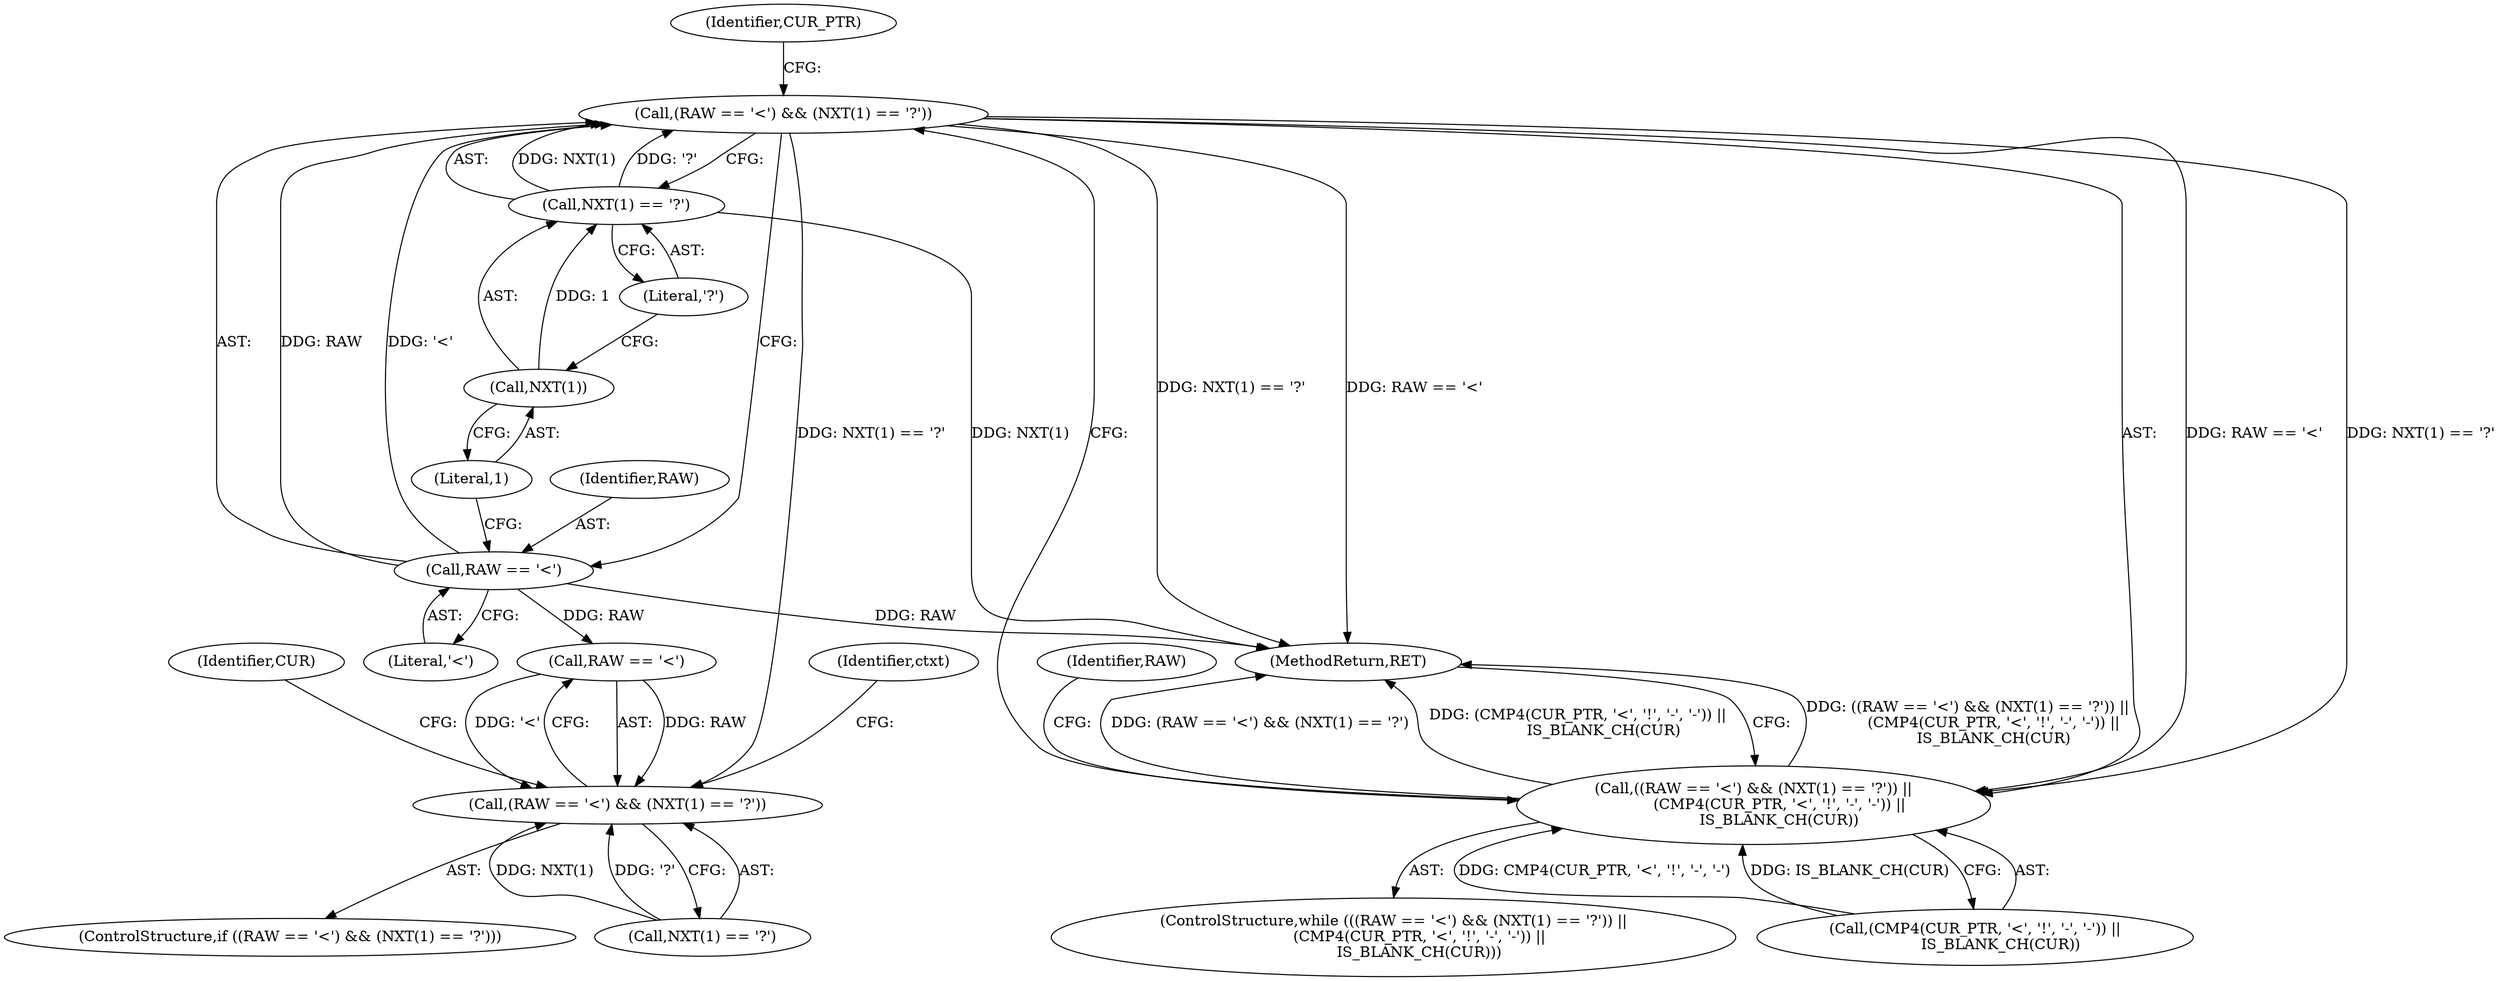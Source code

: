 digraph "1_Chrome_d0947db40187f4708c58e64cbd6013faf9eddeed_24@del" {
"1000105" [label="(Call,(RAW == '<') && (NXT(1) == '?'))"];
"1000106" [label="(Call,RAW == '<')"];
"1000109" [label="(Call,NXT(1) == '?')"];
"1000110" [label="(Call,NXT(1))"];
"1000104" [label="(Call,((RAW == '<') && (NXT(1) == '?')) ||\n           (CMP4(CUR_PTR, '<', '!', '-', '-')) ||\n           IS_BLANK_CH(CUR))"];
"1000124" [label="(Call,(RAW == '<') && (NXT(1) == '?'))"];
"1000115" [label="(Identifier,CUR_PTR)"];
"1000105" [label="(Call,(RAW == '<') && (NXT(1) == '?'))"];
"1000125" [label="(Call,RAW == '<')"];
"1000111" [label="(Literal,1)"];
"1000107" [label="(Identifier,RAW)"];
"1000106" [label="(Call,RAW == '<')"];
"1000126" [label="(Identifier,RAW)"];
"1000103" [label="(ControlStructure,while (((RAW == '<') && (NXT(1) == '?')) ||\n           (CMP4(CUR_PTR, '<', '!', '-', '-')) ||\n           IS_BLANK_CH(CUR)))"];
"1000134" [label="(Identifier,ctxt)"];
"1000104" [label="(Call,((RAW == '<') && (NXT(1) == '?')) ||\n           (CMP4(CUR_PTR, '<', '!', '-', '-')) ||\n           IS_BLANK_CH(CUR))"];
"1000108" [label="(Literal,'<')"];
"1000123" [label="(ControlStructure,if ((RAW == '<') && (NXT(1) == '?')))"];
"1000113" [label="(Call,(CMP4(CUR_PTR, '<', '!', '-', '-')) ||\n           IS_BLANK_CH(CUR))"];
"1000109" [label="(Call,NXT(1) == '?')"];
"1000112" [label="(Literal,'?')"];
"1000110" [label="(Call,NXT(1))"];
"1000124" [label="(Call,(RAW == '<') && (NXT(1) == '?'))"];
"1000128" [label="(Call,NXT(1) == '?')"];
"1000138" [label="(Identifier,CUR)"];
"1000144" [label="(MethodReturn,RET)"];
"1000105" -> "1000104"  [label="AST: "];
"1000105" -> "1000106"  [label="CFG: "];
"1000105" -> "1000109"  [label="CFG: "];
"1000106" -> "1000105"  [label="AST: "];
"1000109" -> "1000105"  [label="AST: "];
"1000115" -> "1000105"  [label="CFG: "];
"1000104" -> "1000105"  [label="CFG: "];
"1000105" -> "1000144"  [label="DDG: RAW == '<'"];
"1000105" -> "1000144"  [label="DDG: NXT(1) == '?'"];
"1000105" -> "1000104"  [label="DDG: RAW == '<'"];
"1000105" -> "1000104"  [label="DDG: NXT(1) == '?'"];
"1000106" -> "1000105"  [label="DDG: RAW"];
"1000106" -> "1000105"  [label="DDG: '<'"];
"1000109" -> "1000105"  [label="DDG: NXT(1)"];
"1000109" -> "1000105"  [label="DDG: '?'"];
"1000105" -> "1000124"  [label="DDG: NXT(1) == '?'"];
"1000106" -> "1000108"  [label="CFG: "];
"1000107" -> "1000106"  [label="AST: "];
"1000108" -> "1000106"  [label="AST: "];
"1000111" -> "1000106"  [label="CFG: "];
"1000106" -> "1000144"  [label="DDG: RAW"];
"1000106" -> "1000125"  [label="DDG: RAW"];
"1000109" -> "1000112"  [label="CFG: "];
"1000110" -> "1000109"  [label="AST: "];
"1000112" -> "1000109"  [label="AST: "];
"1000109" -> "1000144"  [label="DDG: NXT(1)"];
"1000110" -> "1000109"  [label="DDG: 1"];
"1000110" -> "1000111"  [label="CFG: "];
"1000111" -> "1000110"  [label="AST: "];
"1000112" -> "1000110"  [label="CFG: "];
"1000104" -> "1000103"  [label="AST: "];
"1000104" -> "1000113"  [label="CFG: "];
"1000113" -> "1000104"  [label="AST: "];
"1000126" -> "1000104"  [label="CFG: "];
"1000144" -> "1000104"  [label="CFG: "];
"1000104" -> "1000144"  [label="DDG: ((RAW == '<') && (NXT(1) == '?')) ||\n           (CMP4(CUR_PTR, '<', '!', '-', '-')) ||\n           IS_BLANK_CH(CUR)"];
"1000104" -> "1000144"  [label="DDG: (RAW == '<') && (NXT(1) == '?')"];
"1000104" -> "1000144"  [label="DDG: (CMP4(CUR_PTR, '<', '!', '-', '-')) ||\n           IS_BLANK_CH(CUR)"];
"1000113" -> "1000104"  [label="DDG: CMP4(CUR_PTR, '<', '!', '-', '-')"];
"1000113" -> "1000104"  [label="DDG: IS_BLANK_CH(CUR)"];
"1000124" -> "1000123"  [label="AST: "];
"1000124" -> "1000125"  [label="CFG: "];
"1000124" -> "1000128"  [label="CFG: "];
"1000125" -> "1000124"  [label="AST: "];
"1000128" -> "1000124"  [label="AST: "];
"1000134" -> "1000124"  [label="CFG: "];
"1000138" -> "1000124"  [label="CFG: "];
"1000125" -> "1000124"  [label="DDG: RAW"];
"1000125" -> "1000124"  [label="DDG: '<'"];
"1000128" -> "1000124"  [label="DDG: NXT(1)"];
"1000128" -> "1000124"  [label="DDG: '?'"];
}

